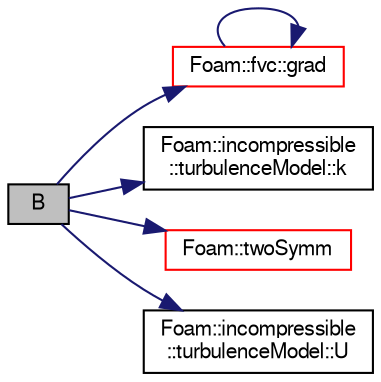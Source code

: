 digraph "B"
{
  bgcolor="transparent";
  edge [fontname="FreeSans",fontsize="10",labelfontname="FreeSans",labelfontsize="10"];
  node [fontname="FreeSans",fontsize="10",shape=record];
  rankdir="LR";
  Node437 [label="B",height=0.2,width=0.4,color="black", fillcolor="grey75", style="filled", fontcolor="black"];
  Node437 -> Node438 [color="midnightblue",fontsize="10",style="solid",fontname="FreeSans"];
  Node438 [label="Foam::fvc::grad",height=0.2,width=0.4,color="red",URL="$a21134.html#a7c00ec90ecc15ed3005255e42c52827a"];
  Node438 -> Node438 [color="midnightblue",fontsize="10",style="solid",fontname="FreeSans"];
  Node437 -> Node441 [color="midnightblue",fontsize="10",style="solid",fontname="FreeSans"];
  Node441 [label="Foam::incompressible\l::turbulenceModel::k",height=0.2,width=0.4,color="black",URL="$a31102.html#a513c40f9ed37e2baed10984c3c4c57a9",tooltip="Return the turbulence kinetic energy. "];
  Node437 -> Node442 [color="midnightblue",fontsize="10",style="solid",fontname="FreeSans"];
  Node442 [label="Foam::twoSymm",height=0.2,width=0.4,color="red",URL="$a21124.html#a446550beb700669a32e76d9b87d5e043"];
  Node437 -> Node446 [color="midnightblue",fontsize="10",style="solid",fontname="FreeSans"];
  Node446 [label="Foam::incompressible\l::turbulenceModel::U",height=0.2,width=0.4,color="black",URL="$a31102.html#a536d168d7b335fe81f506f232b5b4872",tooltip="Access function to velocity field. "];
}
